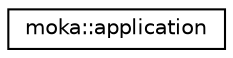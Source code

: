 digraph "Graphical Class Hierarchy"
{
 // LATEX_PDF_SIZE
  edge [fontname="Helvetica",fontsize="10",labelfontname="Helvetica",labelfontsize="10"];
  node [fontname="Helvetica",fontsize="10",shape=record];
  rankdir="LR";
  Node0 [label="moka::application",height=0.2,width=0.4,color="black", fillcolor="white", style="filled",URL="$classmoka_1_1application.html",tooltip="The basic skeleton of a moka application. Contains all windowing, input-handling + rendering logic...."];
}
